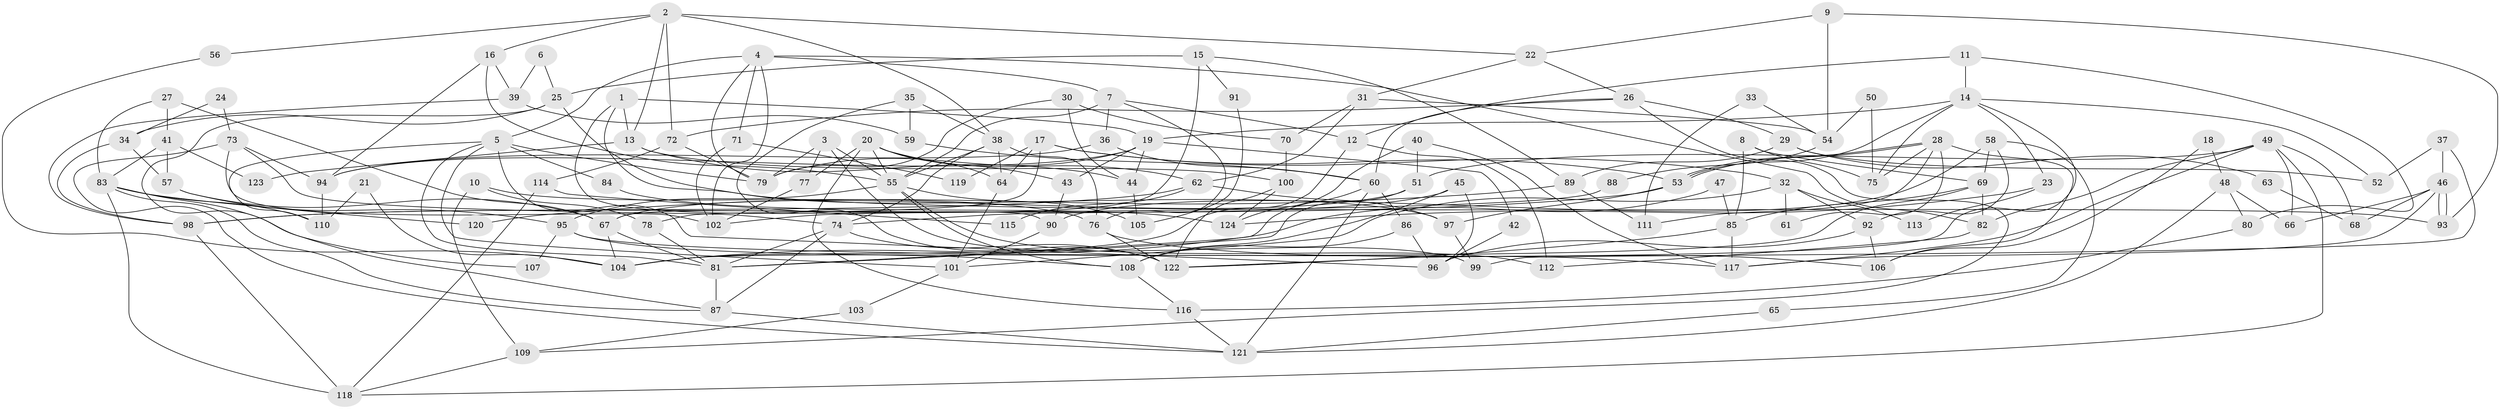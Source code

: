 // coarse degree distribution, {6: 0.15384615384615385, 8: 0.0641025641025641, 7: 0.10256410256410256, 2: 0.11538461538461539, 3: 0.1282051282051282, 4: 0.1794871794871795, 5: 0.19230769230769232, 11: 0.02564102564102564, 10: 0.02564102564102564, 9: 0.01282051282051282}
// Generated by graph-tools (version 1.1) at 2025/41/03/06/25 10:41:54]
// undirected, 124 vertices, 248 edges
graph export_dot {
graph [start="1"]
  node [color=gray90,style=filled];
  1;
  2;
  3;
  4;
  5;
  6;
  7;
  8;
  9;
  10;
  11;
  12;
  13;
  14;
  15;
  16;
  17;
  18;
  19;
  20;
  21;
  22;
  23;
  24;
  25;
  26;
  27;
  28;
  29;
  30;
  31;
  32;
  33;
  34;
  35;
  36;
  37;
  38;
  39;
  40;
  41;
  42;
  43;
  44;
  45;
  46;
  47;
  48;
  49;
  50;
  51;
  52;
  53;
  54;
  55;
  56;
  57;
  58;
  59;
  60;
  61;
  62;
  63;
  64;
  65;
  66;
  67;
  68;
  69;
  70;
  71;
  72;
  73;
  74;
  75;
  76;
  77;
  78;
  79;
  80;
  81;
  82;
  83;
  84;
  85;
  86;
  87;
  88;
  89;
  90;
  91;
  92;
  93;
  94;
  95;
  96;
  97;
  98;
  99;
  100;
  101;
  102;
  103;
  104;
  105;
  106;
  107;
  108;
  109;
  110;
  111;
  112;
  113;
  114;
  115;
  116;
  117;
  118;
  119;
  120;
  121;
  122;
  123;
  124;
  1 -- 97;
  1 -- 19;
  1 -- 13;
  1 -- 90;
  2 -- 16;
  2 -- 38;
  2 -- 13;
  2 -- 22;
  2 -- 56;
  2 -- 72;
  3 -- 79;
  3 -- 55;
  3 -- 77;
  3 -- 99;
  4 -- 5;
  4 -- 82;
  4 -- 7;
  4 -- 71;
  4 -- 79;
  4 -- 102;
  5 -- 79;
  5 -- 81;
  5 -- 84;
  5 -- 96;
  5 -- 101;
  5 -- 110;
  6 -- 39;
  6 -- 25;
  7 -- 55;
  7 -- 12;
  7 -- 36;
  7 -- 76;
  8 -- 85;
  8 -- 69;
  8 -- 75;
  9 -- 22;
  9 -- 93;
  9 -- 54;
  10 -- 109;
  10 -- 76;
  10 -- 78;
  11 -- 14;
  11 -- 12;
  11 -- 80;
  12 -- 104;
  12 -- 112;
  13 -- 44;
  13 -- 100;
  13 -- 123;
  14 -- 53;
  14 -- 122;
  14 -- 19;
  14 -- 23;
  14 -- 52;
  14 -- 75;
  15 -- 25;
  15 -- 67;
  15 -- 89;
  15 -- 91;
  16 -- 55;
  16 -- 94;
  16 -- 39;
  17 -- 64;
  17 -- 78;
  17 -- 32;
  17 -- 53;
  17 -- 119;
  18 -- 48;
  18 -- 106;
  19 -- 43;
  19 -- 42;
  19 -- 44;
  19 -- 79;
  19 -- 94;
  20 -- 77;
  20 -- 116;
  20 -- 43;
  20 -- 55;
  20 -- 62;
  20 -- 64;
  21 -- 104;
  21 -- 110;
  22 -- 26;
  22 -- 31;
  23 -- 124;
  23 -- 113;
  24 -- 34;
  24 -- 73;
  25 -- 34;
  25 -- 87;
  25 -- 93;
  26 -- 60;
  26 -- 72;
  26 -- 29;
  26 -- 109;
  27 -- 83;
  27 -- 67;
  27 -- 41;
  28 -- 53;
  28 -- 53;
  28 -- 75;
  28 -- 61;
  28 -- 106;
  28 -- 111;
  29 -- 52;
  29 -- 63;
  29 -- 89;
  30 -- 44;
  30 -- 79;
  30 -- 70;
  31 -- 62;
  31 -- 54;
  31 -- 70;
  32 -- 101;
  32 -- 61;
  32 -- 92;
  32 -- 113;
  33 -- 54;
  33 -- 111;
  34 -- 98;
  34 -- 57;
  35 -- 38;
  35 -- 122;
  35 -- 59;
  36 -- 94;
  36 -- 60;
  37 -- 46;
  37 -- 99;
  37 -- 52;
  38 -- 74;
  38 -- 55;
  38 -- 64;
  38 -- 76;
  39 -- 59;
  39 -- 98;
  40 -- 51;
  40 -- 117;
  40 -- 124;
  41 -- 57;
  41 -- 83;
  41 -- 123;
  42 -- 96;
  43 -- 90;
  44 -- 105;
  45 -- 96;
  45 -- 74;
  45 -- 108;
  46 -- 93;
  46 -- 93;
  46 -- 117;
  46 -- 66;
  46 -- 68;
  47 -- 104;
  47 -- 85;
  48 -- 121;
  48 -- 66;
  48 -- 80;
  49 -- 82;
  49 -- 118;
  49 -- 51;
  49 -- 66;
  49 -- 68;
  49 -- 117;
  50 -- 75;
  50 -- 54;
  51 -- 81;
  51 -- 67;
  53 -- 97;
  53 -- 98;
  54 -- 88;
  55 -- 108;
  55 -- 95;
  55 -- 105;
  55 -- 112;
  56 -- 104;
  57 -- 95;
  57 -- 67;
  58 -- 90;
  58 -- 92;
  58 -- 65;
  58 -- 69;
  59 -- 60;
  60 -- 121;
  60 -- 81;
  60 -- 86;
  62 -- 98;
  62 -- 97;
  62 -- 115;
  63 -- 68;
  64 -- 101;
  65 -- 121;
  67 -- 81;
  67 -- 104;
  69 -- 85;
  69 -- 82;
  69 -- 104;
  70 -- 100;
  71 -- 102;
  71 -- 119;
  72 -- 79;
  72 -- 114;
  73 -- 94;
  73 -- 74;
  73 -- 102;
  73 -- 121;
  74 -- 87;
  74 -- 122;
  74 -- 81;
  76 -- 106;
  76 -- 122;
  77 -- 102;
  78 -- 81;
  80 -- 116;
  81 -- 87;
  82 -- 112;
  83 -- 87;
  83 -- 107;
  83 -- 110;
  83 -- 118;
  83 -- 120;
  84 -- 124;
  85 -- 122;
  85 -- 117;
  86 -- 96;
  86 -- 108;
  87 -- 121;
  88 -- 102;
  89 -- 111;
  89 -- 120;
  90 -- 101;
  91 -- 105;
  92 -- 106;
  92 -- 96;
  94 -- 110;
  95 -- 108;
  95 -- 107;
  95 -- 117;
  97 -- 99;
  98 -- 118;
  100 -- 122;
  100 -- 124;
  101 -- 103;
  103 -- 109;
  108 -- 116;
  109 -- 118;
  114 -- 118;
  114 -- 115;
  116 -- 121;
}
